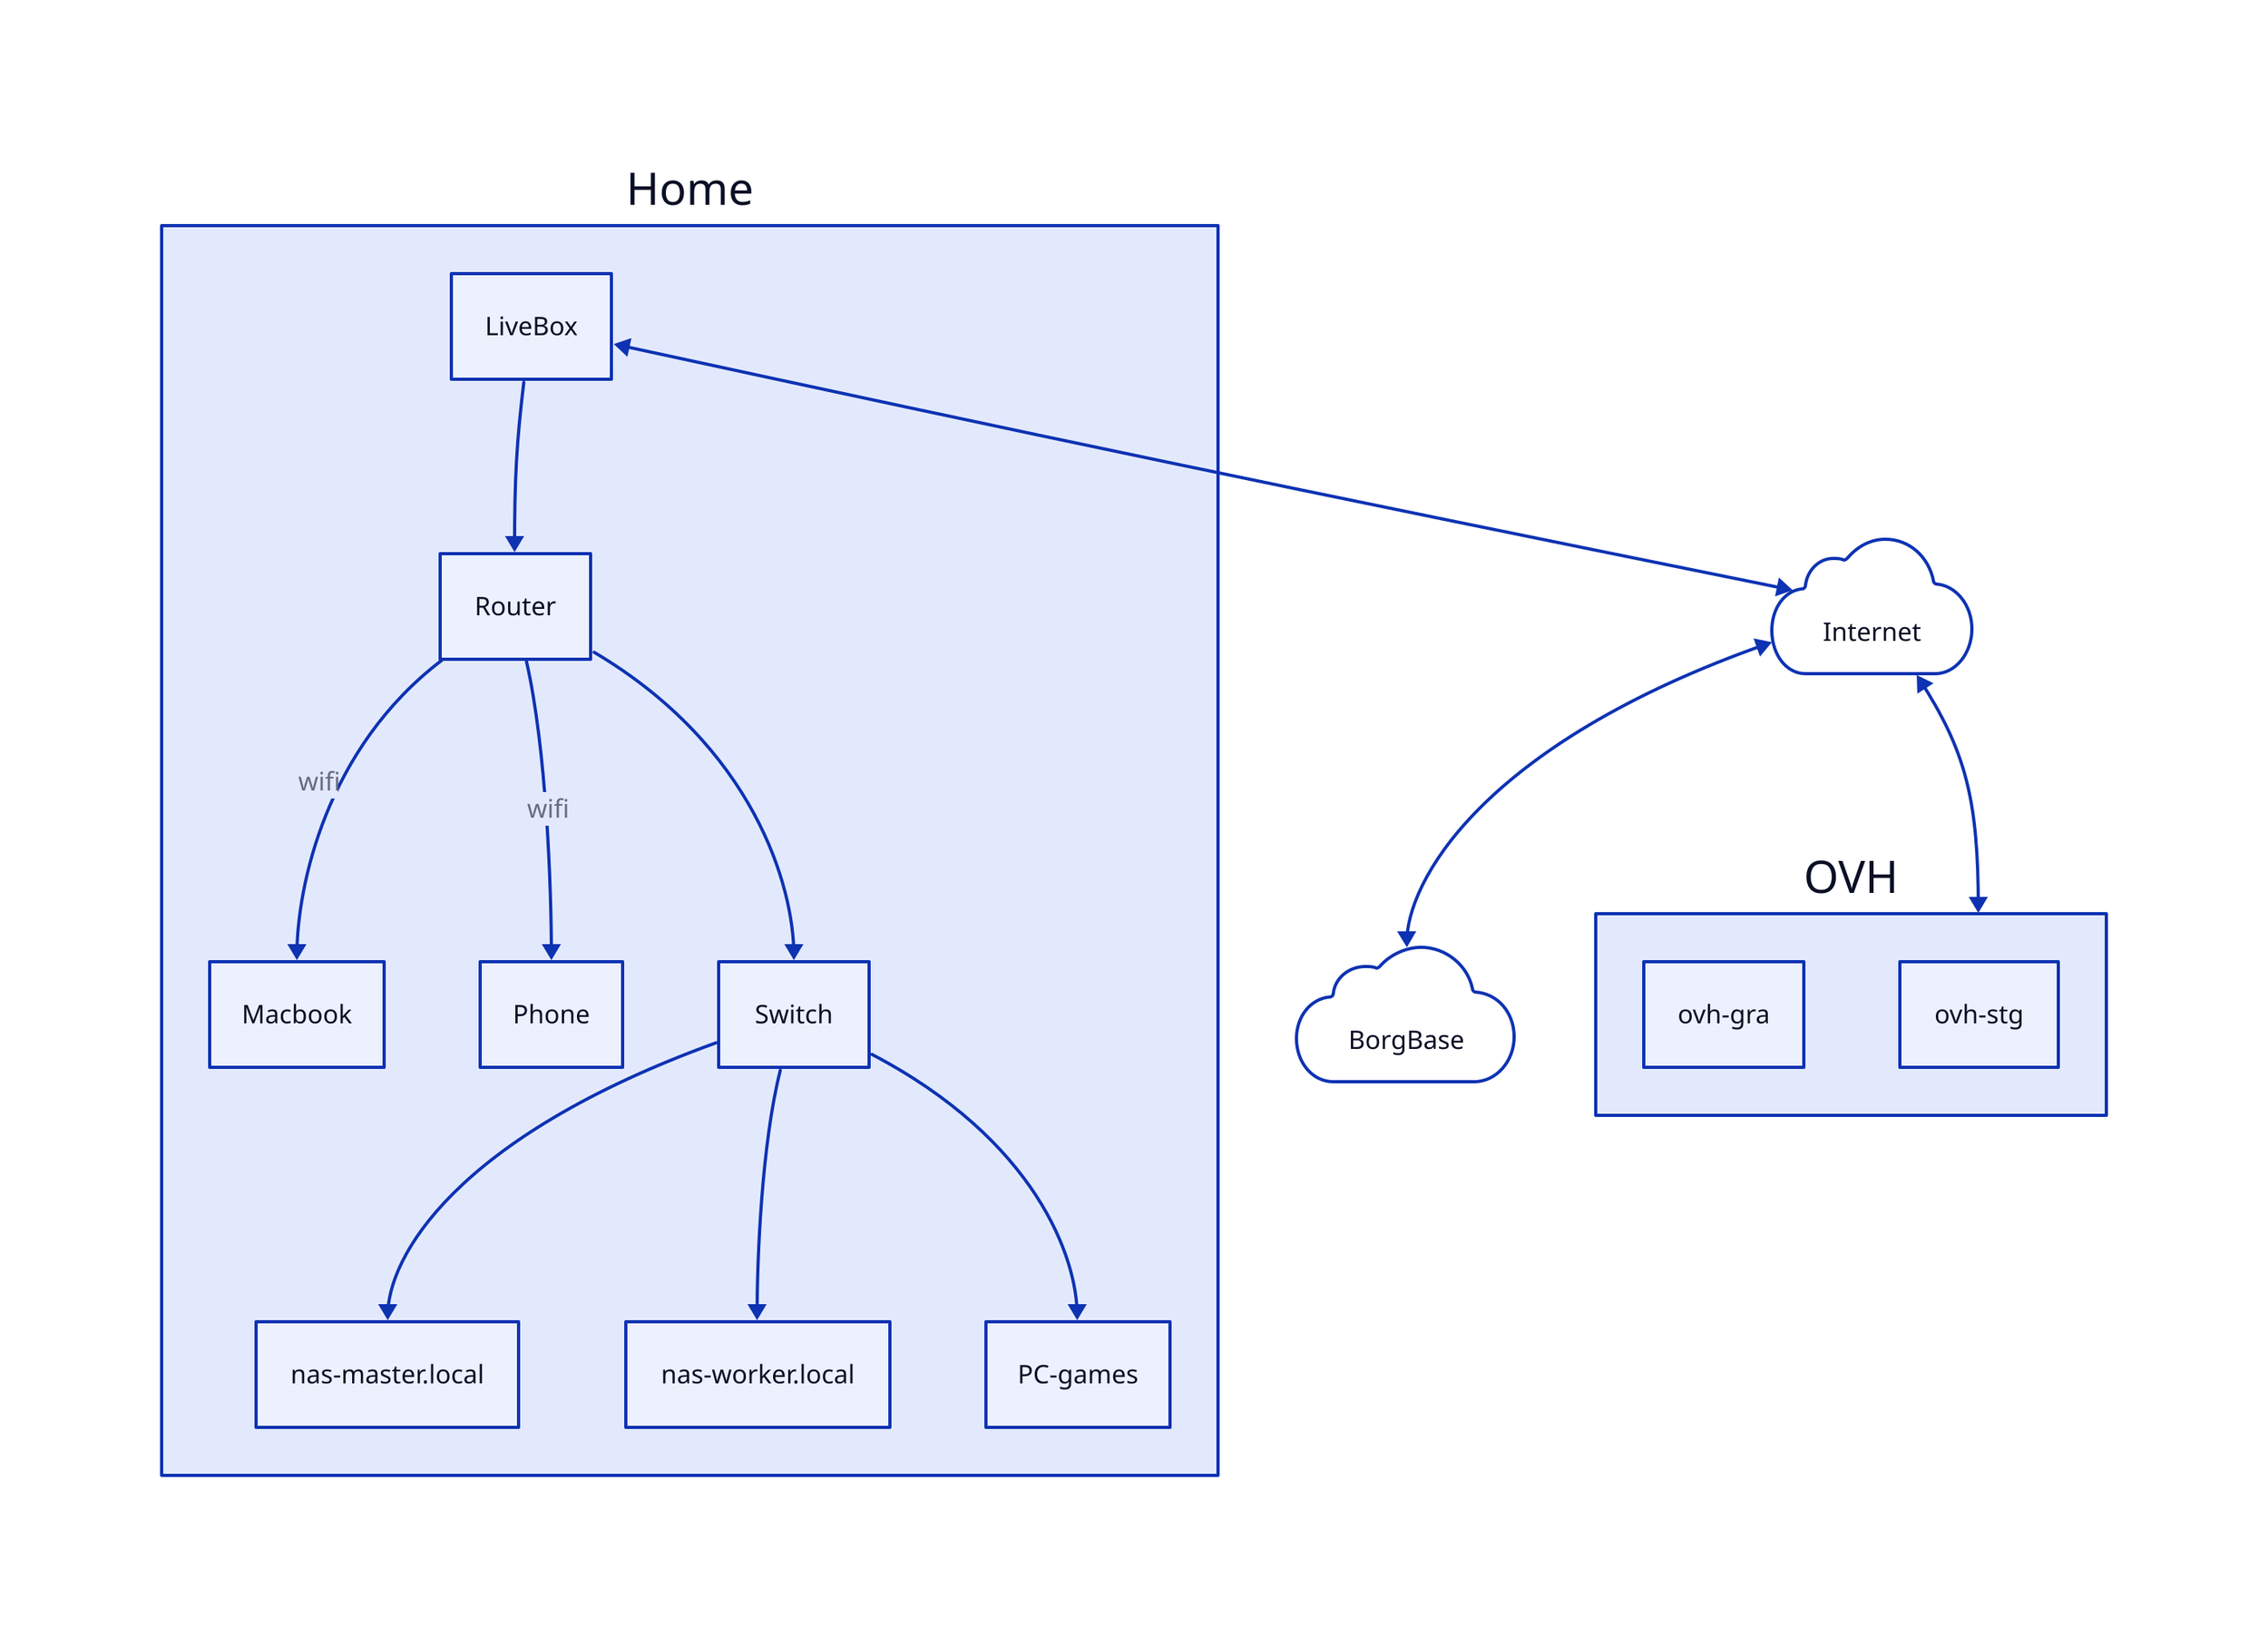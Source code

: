 Internet {
    shape: cloud
}

Home {
    LiveBox {
    }

    nas-master\.local {

    }

    nas-worker\.local {
    }

    PC-games {

    }

    Macbook {}
    Phone {}
    Switch {}
    Router {}
    LiveBox -> Router -> Switch -> PC-games
    Switch -> nas-master\.local
    Switch -> nas-worker\.local
    Router -> Macbook: wifi
    Router -> Phone: wifi
}

OVH {
    ovh-gra

    ovh-stg
}

BorgBase {
    shape: cloud
}

Internet <-> BorgBase
Internet <-> OVH
Home.LiveBox <-> Internet